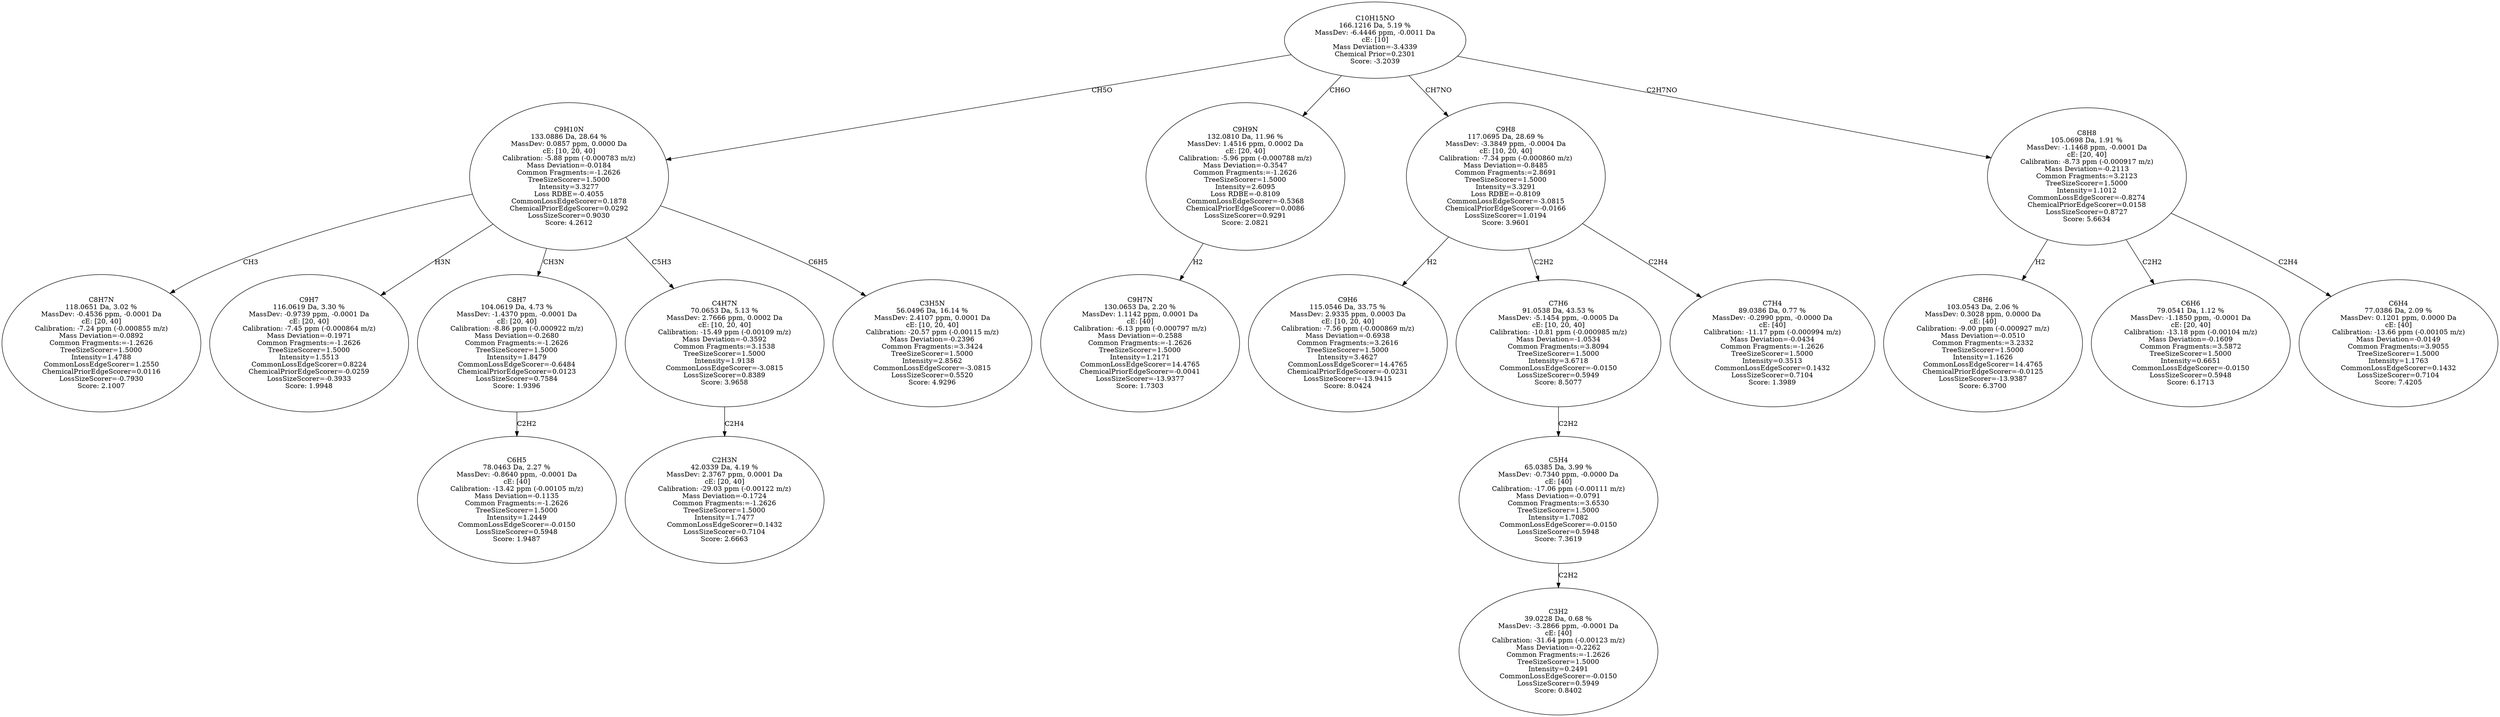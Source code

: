 strict digraph {
v1 [label="C8H7N\n118.0651 Da, 3.02 %\nMassDev: -0.4536 ppm, -0.0001 Da\ncE: [20, 40]\nCalibration: -7.24 ppm (-0.000855 m/z)\nMass Deviation=-0.0892\nCommon Fragments:=-1.2626\nTreeSizeScorer=1.5000\nIntensity=1.4788\nCommonLossEdgeScorer=1.2550\nChemicalPriorEdgeScorer=0.0116\nLossSizeScorer=-0.7930\nScore: 2.1007"];
v2 [label="C9H7\n116.0619 Da, 3.30 %\nMassDev: -0.9739 ppm, -0.0001 Da\ncE: [20, 40]\nCalibration: -7.45 ppm (-0.000864 m/z)\nMass Deviation=-0.1971\nCommon Fragments:=-1.2626\nTreeSizeScorer=1.5000\nIntensity=1.5513\nCommonLossEdgeScorer=0.8224\nChemicalPriorEdgeScorer=-0.0259\nLossSizeScorer=-0.3933\nScore: 1.9948"];
v3 [label="C6H5\n78.0463 Da, 2.27 %\nMassDev: -0.8640 ppm, -0.0001 Da\ncE: [40]\nCalibration: -13.42 ppm (-0.00105 m/z)\nMass Deviation=-0.1135\nCommon Fragments:=-1.2626\nTreeSizeScorer=1.5000\nIntensity=1.2449\nCommonLossEdgeScorer=-0.0150\nLossSizeScorer=0.5948\nScore: 1.9487"];
v4 [label="C8H7\n104.0619 Da, 4.73 %\nMassDev: -1.4370 ppm, -0.0001 Da\ncE: [20, 40]\nCalibration: -8.86 ppm (-0.000922 m/z)\nMass Deviation=-0.2680\nCommon Fragments:=-1.2626\nTreeSizeScorer=1.5000\nIntensity=1.8479\nCommonLossEdgeScorer=-0.6484\nChemicalPriorEdgeScorer=0.0123\nLossSizeScorer=0.7584\nScore: 1.9396"];
v5 [label="C2H3N\n42.0339 Da, 4.19 %\nMassDev: 2.3767 ppm, 0.0001 Da\ncE: [20, 40]\nCalibration: -29.03 ppm (-0.00122 m/z)\nMass Deviation=-0.1724\nCommon Fragments:=-1.2626\nTreeSizeScorer=1.5000\nIntensity=1.7477\nCommonLossEdgeScorer=0.1432\nLossSizeScorer=0.7104\nScore: 2.6663"];
v6 [label="C4H7N\n70.0653 Da, 5.13 %\nMassDev: 2.7666 ppm, 0.0002 Da\ncE: [10, 20, 40]\nCalibration: -15.49 ppm (-0.00109 m/z)\nMass Deviation=-0.3592\nCommon Fragments:=3.1538\nTreeSizeScorer=1.5000\nIntensity=1.9138\nCommonLossEdgeScorer=-3.0815\nLossSizeScorer=0.8389\nScore: 3.9658"];
v7 [label="C3H5N\n56.0496 Da, 16.14 %\nMassDev: 2.4107 ppm, 0.0001 Da\ncE: [10, 20, 40]\nCalibration: -20.57 ppm (-0.00115 m/z)\nMass Deviation=-0.2396\nCommon Fragments:=3.3424\nTreeSizeScorer=1.5000\nIntensity=2.8562\nCommonLossEdgeScorer=-3.0815\nLossSizeScorer=0.5520\nScore: 4.9296"];
v8 [label="C9H10N\n133.0886 Da, 28.64 %\nMassDev: 0.0857 ppm, 0.0000 Da\ncE: [10, 20, 40]\nCalibration: -5.88 ppm (-0.000783 m/z)\nMass Deviation=-0.0184\nCommon Fragments:=-1.2626\nTreeSizeScorer=1.5000\nIntensity=3.3277\nLoss RDBE=-0.4055\nCommonLossEdgeScorer=0.1878\nChemicalPriorEdgeScorer=0.0292\nLossSizeScorer=0.9030\nScore: 4.2612"];
v9 [label="C9H7N\n130.0653 Da, 2.20 %\nMassDev: 1.1142 ppm, 0.0001 Da\ncE: [40]\nCalibration: -6.13 ppm (-0.000797 m/z)\nMass Deviation=-0.2588\nCommon Fragments:=-1.2626\nTreeSizeScorer=1.5000\nIntensity=1.2171\nCommonLossEdgeScorer=14.4765\nChemicalPriorEdgeScorer=-0.0041\nLossSizeScorer=-13.9377\nScore: 1.7303"];
v10 [label="C9H9N\n132.0810 Da, 11.96 %\nMassDev: 1.4516 ppm, 0.0002 Da\ncE: [20, 40]\nCalibration: -5.96 ppm (-0.000788 m/z)\nMass Deviation=-0.3547\nCommon Fragments:=-1.2626\nTreeSizeScorer=1.5000\nIntensity=2.6095\nLoss RDBE=-0.8109\nCommonLossEdgeScorer=-0.5368\nChemicalPriorEdgeScorer=0.0086\nLossSizeScorer=0.9291\nScore: 2.0821"];
v11 [label="C9H6\n115.0546 Da, 33.75 %\nMassDev: 2.9335 ppm, 0.0003 Da\ncE: [10, 20, 40]\nCalibration: -7.56 ppm (-0.000869 m/z)\nMass Deviation=-0.6938\nCommon Fragments:=3.2616\nTreeSizeScorer=1.5000\nIntensity=3.4627\nCommonLossEdgeScorer=14.4765\nChemicalPriorEdgeScorer=-0.0231\nLossSizeScorer=-13.9415\nScore: 8.0424"];
v12 [label="C3H2\n39.0228 Da, 0.68 %\nMassDev: -3.2866 ppm, -0.0001 Da\ncE: [40]\nCalibration: -31.64 ppm (-0.00123 m/z)\nMass Deviation=-0.2262\nCommon Fragments:=-1.2626\nTreeSizeScorer=1.5000\nIntensity=0.2491\nCommonLossEdgeScorer=-0.0150\nLossSizeScorer=0.5949\nScore: 0.8402"];
v13 [label="C5H4\n65.0385 Da, 3.99 %\nMassDev: -0.7340 ppm, -0.0000 Da\ncE: [40]\nCalibration: -17.06 ppm (-0.00111 m/z)\nMass Deviation=-0.0791\nCommon Fragments:=3.6530\nTreeSizeScorer=1.5000\nIntensity=1.7082\nCommonLossEdgeScorer=-0.0150\nLossSizeScorer=0.5948\nScore: 7.3619"];
v14 [label="C7H6\n91.0538 Da, 43.53 %\nMassDev: -5.1454 ppm, -0.0005 Da\ncE: [10, 20, 40]\nCalibration: -10.81 ppm (-0.000985 m/z)\nMass Deviation=-1.0534\nCommon Fragments:=3.8094\nTreeSizeScorer=1.5000\nIntensity=3.6718\nCommonLossEdgeScorer=-0.0150\nLossSizeScorer=0.5949\nScore: 8.5077"];
v15 [label="C7H4\n89.0386 Da, 0.77 %\nMassDev: -0.2990 ppm, -0.0000 Da\ncE: [40]\nCalibration: -11.17 ppm (-0.000994 m/z)\nMass Deviation=-0.0434\nCommon Fragments:=-1.2626\nTreeSizeScorer=1.5000\nIntensity=0.3513\nCommonLossEdgeScorer=0.1432\nLossSizeScorer=0.7104\nScore: 1.3989"];
v16 [label="C9H8\n117.0695 Da, 28.69 %\nMassDev: -3.3849 ppm, -0.0004 Da\ncE: [10, 20, 40]\nCalibration: -7.34 ppm (-0.000860 m/z)\nMass Deviation=-0.8485\nCommon Fragments:=2.8691\nTreeSizeScorer=1.5000\nIntensity=3.3291\nLoss RDBE=-0.8109\nCommonLossEdgeScorer=-3.0815\nChemicalPriorEdgeScorer=-0.0166\nLossSizeScorer=1.0194\nScore: 3.9601"];
v17 [label="C8H6\n103.0543 Da, 2.06 %\nMassDev: 0.3028 ppm, 0.0000 Da\ncE: [40]\nCalibration: -9.00 ppm (-0.000927 m/z)\nMass Deviation=-0.0510\nCommon Fragments:=3.2332\nTreeSizeScorer=1.5000\nIntensity=1.1626\nCommonLossEdgeScorer=14.4765\nChemicalPriorEdgeScorer=-0.0125\nLossSizeScorer=-13.9387\nScore: 6.3700"];
v18 [label="C6H6\n79.0541 Da, 1.12 %\nMassDev: -1.1850 ppm, -0.0001 Da\ncE: [20, 40]\nCalibration: -13.18 ppm (-0.00104 m/z)\nMass Deviation=-0.1609\nCommon Fragments:=3.5872\nTreeSizeScorer=1.5000\nIntensity=0.6651\nCommonLossEdgeScorer=-0.0150\nLossSizeScorer=0.5948\nScore: 6.1713"];
v19 [label="C6H4\n77.0386 Da, 2.09 %\nMassDev: 0.1201 ppm, 0.0000 Da\ncE: [40]\nCalibration: -13.66 ppm (-0.00105 m/z)\nMass Deviation=-0.0149\nCommon Fragments:=3.9055\nTreeSizeScorer=1.5000\nIntensity=1.1763\nCommonLossEdgeScorer=0.1432\nLossSizeScorer=0.7104\nScore: 7.4205"];
v20 [label="C8H8\n105.0698 Da, 1.91 %\nMassDev: -1.1468 ppm, -0.0001 Da\ncE: [20, 40]\nCalibration: -8.73 ppm (-0.000917 m/z)\nMass Deviation=-0.2113\nCommon Fragments:=3.2123\nTreeSizeScorer=1.5000\nIntensity=1.1012\nCommonLossEdgeScorer=-0.8274\nChemicalPriorEdgeScorer=0.0158\nLossSizeScorer=0.8727\nScore: 5.6634"];
v21 [label="C10H15NO\n166.1216 Da, 5.19 %\nMassDev: -6.4446 ppm, -0.0011 Da\ncE: [10]\nMass Deviation=-3.4339\nChemical Prior=0.2301\nScore: -3.2039"];
v8 -> v1 [label="CH3"];
v8 -> v2 [label="H3N"];
v4 -> v3 [label="C2H2"];
v8 -> v4 [label="CH3N"];
v6 -> v5 [label="C2H4"];
v8 -> v6 [label="C5H3"];
v8 -> v7 [label="C6H5"];
v21 -> v8 [label="CH5O"];
v10 -> v9 [label="H2"];
v21 -> v10 [label="CH6O"];
v16 -> v11 [label="H2"];
v13 -> v12 [label="C2H2"];
v14 -> v13 [label="C2H2"];
v16 -> v14 [label="C2H2"];
v16 -> v15 [label="C2H4"];
v21 -> v16 [label="CH7NO"];
v20 -> v17 [label="H2"];
v20 -> v18 [label="C2H2"];
v20 -> v19 [label="C2H4"];
v21 -> v20 [label="C2H7NO"];
}